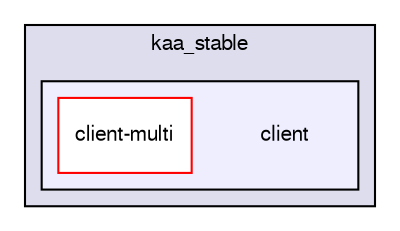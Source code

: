 digraph "/var/lib/jenkins/workspace/kaa_stable/client" {
  bgcolor=transparent;
  compound=true
  node [ fontsize="10", fontname="FreeSans"];
  edge [ labelfontsize="10", labelfontname="FreeSans"];
  subgraph clusterdir_d7b0042018cb484b50cebfa408fb48b7 {
    graph [ bgcolor="#ddddee", pencolor="black", label="kaa_stable" fontname="FreeSans", fontsize="10", URL="dir_d7b0042018cb484b50cebfa408fb48b7.html"]
  subgraph clusterdir_0a5fd502bb931b6e9a534d9cfc3b757b {
    graph [ bgcolor="#eeeeff", pencolor="black", label="" URL="dir_0a5fd502bb931b6e9a534d9cfc3b757b.html"];
    dir_0a5fd502bb931b6e9a534d9cfc3b757b [shape=plaintext label="client"];
    dir_9791cf2dce4c9d5d5e8504d24ab0e32c [shape=box label="client-multi" color="red" fillcolor="white" style="filled" URL="dir_9791cf2dce4c9d5d5e8504d24ab0e32c.html"];
  }
  }
}
